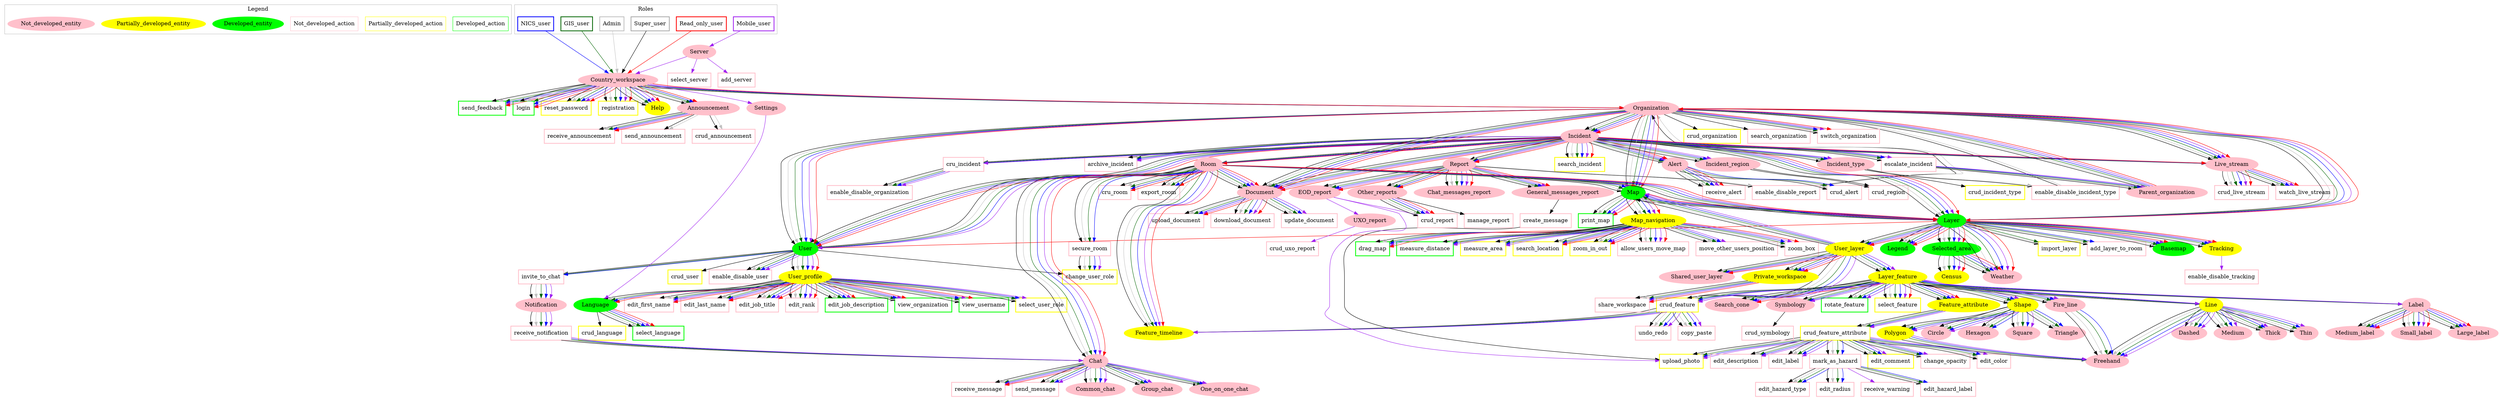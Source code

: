 digraph NICS_information_architecture {
    
subgraph cluster_Legend {
    color=gray;
    Developed_action [shape = rectangle, color=green]
    Partially_developed_action [shape = rectangle, color=yellow]
    Not_developed_action [shape = rectangle, color=pink]
    Developed_entity [style = filled, color=green]
    Partially_developed_entity [style = filled, color=yellow]
    Not_developed_entity [style = filled, color=pink]
    label = "Legend"
}

  subgraph cluster_roles {
    color=gray;
    node [shape=rectangle,color=white, penwidth=2];
    Read_only_user, 
    NICS_user, 
    GIS_user, 
    Admin, 
    Super_user,
    Mobile_user;
    label = "Roles";
  }

  subgraph user_actions_developed {
    style=filled;
    color=lightgrey;
    node [shape=rectangle,style=outlined,penwidth = 2,color=green];
    drag_map, 
    edit_job_description, 
    measure_distance, 
    print_map, 
    rotate_feature,
    select_language, 
    send_feedback, 
    view_organization, 
    view_username,
    login
  }
  
  subgraph user_actions_partially_developed {
    style=filled;
    color=lightgrey;
    node [shape=rectangle,style=outlined,penwidth = 2,color=yellow];
    change_user_role, 
    crud_feature, 
    crud_feature_attribute, 
    crud_incident_type, 
    crud_organization,
    crud_language, 
    crud_user, 
    edit_comment, 
    import_layer,
    measure_area,
    reset_password, 
    search_location, 
    search_incident, 
    select_feature,
    select_user_role, 
    upload_photo,
    zoom_in_out,
    registration
  }
  
  subgraph user_actions_not_developed {
    style=filled;
    color=lightgrey;
    node [shape=rectangle,style=outlined,penwidth = 2,color=pink];
    add_layer_to_room,
    add_server,
    allow_users_move_map,
    archive_incident, 
    change_opacity, 
    copy_paste, 
    create_message,
    crud_alert, 
    crud_announcement, 
    cru_incident, 
    crud_live_stream, 
    crud_region, 
    cru_room, 
    crud_report, 
    crud_symbology, 
    crud_uxo_report,
    download_document, 
    edit_color, 
    edit_comment, 
    edit_description, 
    edit_hazard_label, 
    edit_hazard_type, 
    edit_radius, 
    edit_first_name, 
    edit_label, 
    edit_last_name, 
    edit_job_title, 
    edit_rank, 
    enable_disable_incident_type, 
    enable_disable_organization,
    enable_disable_report, 
    enable_disable_tracking,
    enable_disable_user,
    escalate_incident,
    export_room, 
    invite_to_chat,
    manage_report,
    mark_as_hazard, 
    measure_area, 
    move_other_users_position, 
    receive_alert, 
    receive_announcement, 
    receive_message,
    receive_notification, 
    receive_warning,
    reset_password, 
    search_organization, 
    secure_room,
    send_announcement, 
    send_message, 
    select_server,
    share_workspace, 
    switch_organization,
    undo_redo, 
    update_document,
    upload_document,
    watch_live_stream,
    zoom_box
  }
  
  subgraph developed {
    style=filled;
    color=lightgrey;
    node [shape=oval,style=filled,color=green];
    Basemap,
    Map, 
    Language, 
    Layer,
    Legend, 
    Selected_area, 
    User
  }
  
  subgraph partially_developed {
    style=filled;
    color=lightgrey;
    node [shape=oval,style=filled,color=yellow];
    Census,
    Feature_attribute, 
    Feature_timeline, 
    Help,
    Layer_feature,
    Line, 
    Map_navigation,
    Polygon, 
    Shape,
    Tracking,
    User_layer,
    User_profile
    Private_workspace
  }
 
  subgraph not_developed {
    style=filled;
    color=lightgrey;
    node [shape=oval,style=filled,color=pink];
    Alert, 
    Announcement, 
    Chat, 
    Chat_messages_report,
    Circle, 
    Country_workspace,
    Dashed,
    Document, 
    EOD_report,
    Fire_line, 
    Freehand,
    Common_chat,
    General_messages_report,
    Group_chat, 
    Hexagon, 
    Incident, 
    Incident_region
    Incident_type,
    Label, 
    Large_label,
    Live_stream,
    Medium,
    Medium_label,
    Notification,
    One_on_one_chat, 
    Organization,
    Other_reports,
    Parent_organization, 
    Report,
    Room, 
    Search_cone, 
    Server,
    Settings,
    Shared_user_layer,
    Small_label,
    Square, 
    Symbology, 
    Thick,
    Thin,
    Triangle,
    UXO_report,
    Weather
  }

  subgraph Super_user {
    edge [penwidth = 1, weight = 10];
    Super_user [color = darkgray];
    Super_user -> Country_workspace
    Alert -> crud_alert
    Alert -> receive_alert
    Announcement -> crud_announcement
    Announcement -> send_announcement
    Announcement -> receive_announcement
    Chat -> Common_chat
    Chat -> Group_chat
    Chat -> One_on_one_chat
    Chat -> send_message
    Chat -> receive_message
    Country_workspace -> Announcement
    Country_workspace -> registration
    Country_workspace -> login
    Country_workspace -> send_feedback
    Country_workspace -> Help
    Country_workspace -> reset_password
    Country_workspace -> Organization
    create_message -> upload_photo
    crud_feature -> undo_redo
    crud_feature -> copy_paste
    crud_feature -> Feature_timeline
    crud_feature_attribute -> edit_label
    crud_feature_attribute -> edit_description
    crud_feature_attribute -> upload_photo
    crud_feature_attribute -> edit_comment
    crud_feature_attribute -> edit_color
    crud_feature_attribute -> change_opacity
    crud_feature_attribute -> mark_as_hazard
    cru_incident -> enable_disable_organization
    Document -> upload_document
    Document ->update_document
    Document -> download_document
    Layer_feature -> Shape
    Layer_feature -> Line
    Layer_feature -> Fire_line
    Layer_feature -> Label
    Layer_feature -> Symbology
    Layer_feature -> Search_cone
    escalate_incident -> Parent_organization
    enable_disable_incident_type -> Organization
    enable_disable_report -> Organization
    Feature_attribute -> crud_feature_attribute
    Fire_line -> Freehand
    Incident -> Room
    Incident -> Layer
    Incident -> Live_stream
    Incident -> Alert
    Incident -> Report
    Incident -> Document
    Incident -> search_incident
    Incident -> cru_incident
    Incident -> escalate_incident
    Incident -> archive_incident
    Incident -> Incident_type
    Incident -> Incident_region
    Incident -> User
    Incident_region -> crud_region
    Incident_type -> crud_incident_type
    Incident_type -> enable_disable_incident_type
    invite_to_chat -> Notification
    General_messages_report -> create_message
    Label -> Small_label
    Label -> Medium_label
    Label -> Large_label
    Language -> crud_language
    Language -> select_language
    Layer -> Legend
    Layer -> Tracking
    Layer -> Weather
    Layer -> Selected_area
    Layer -> User_layer
    Layer -> Basemap
    Layer -> import_layer
    Layer -> add_layer_to_room
    Layer_feature -> crud_feature
    Layer_feature -> select_feature
    Layer_feature -> rotate_feature
    Layer_feature -> Feature_attribute
    Line -> Thick
    Line -> Medium
    Line -> Thin
    Line -> Dashed
    Line -> Freehand
    Live_stream -> crud_live_stream
    Live_stream -> watch_live_stream
    Map -> print_map
    Map -> Map_navigation
    Map -> Layer
    Map_navigation -> search_location
    Map_navigation -> zoom_box
    Map_navigation -> zoom_in_out
    Map_navigation -> drag_map
    Map_navigation -> move_other_users_position
    Map_navigation -> allow_users_move_map
    Map_navigation -> measure_area
    Map_navigation -> measure_distance
    mark_as_hazard -> edit_hazard_label
    mark_as_hazard -> edit_hazard_type
    mark_as_hazard -> edit_radius
    Notification -> receive_notification
    Organization -> Incident
    Organization -> Layer
    Organization -> Live_stream
    Organization -> Document
    Organization -> Map
    Organization -> switch_organization
    Organization -> User
    Organization -> crud_organization
    Organization -> search_organization
    Other_reports -> crud_report
    Other_reports -> manage_report
    Parent_organization -> Organization
    Polygon -> Freehand
    receive_notification -> Chat
    Incident_region -> crud_region
    Report -> enable_disable_report
    Report -> General_messages_report
    Report -> Chat_messages_report
    Report -> EOD_report
    Report -> Other_reports
    Room -> cru_room
    Room -> secure_room
    Room -> export_room
    Room -> User
    Room -> Layer
    Room -> Chat
    Room -> Map
    Room -> Document
    Room -> Feature_timeline
    secure_room -> change_user_role
    Selected_area -> Weather
    Selected_area -> Census
    Shape -> Polygon
    Shape -> Circle
    Shape -> Triangle
    Shape -> Square
    Shape -> Hexagon
    Symbology -> crud_symbology
    User -> crud_user
    User -> change_user_role
    User -> enable_disable_user
    User -> User_profile
    User -> invite_to_chat
    User_layer -> Map
    User_layer -> Private_workspace
    User_layer -> crud_feature
    User_layer -> Layer_feature
    User_layer -> Shared_user_layer
    User_profile -> view_username
    User_profile -> edit_first_name
    User_profile -> edit_last_name
    User_profile -> view_organization
    User_profile -> edit_job_title
    User_profile -> edit_rank
    User_profile -> edit_job_description
    User_profile -> select_user_role
    User_profile -> Language
    UXO_report
    Private_workspace -> share_workspace
  }
  
  subgraph Admin {
    edge [color = gray, penwidth = 1, weight = 10];
    Admin [color = gray];
    Admin -> Country_workspace
    Alert -> crud_alert
    Alert -> receive_alert
    Announcement -> crud_announcement
    Announcement -> send_announcement
    Announcement -> receive_announcement
    Chat -> Common_chat
    Chat -> Group_chat
    Chat -> One_on_one_chat
    Chat -> send_message
    Chat -> receive_message
    Country_workspace -> Announcement
    Country_workspace -> registration
    Country_workspace -> login
    Country_workspace -> send_feedback
    Country_workspace -> Help
    Country_workspace -> reset_password
    Country_workspace -> Organization
    crud_feature -> undo_redo
    crud_feature -> copy_paste
    crud_feature -> Feature_timeline
    crud_feature_attribute -> edit_label
    crud_feature_attribute -> edit_description
    crud_feature_attribute -> upload_photo
    crud_feature_attribute -> edit_comment
    crud_feature_attribute -> edit_color
    crud_feature_attribute -> change_opacity
    crud_feature_attribute -> mark_as_hazard
    cru_incident -> enable_disable_organization
    Document -> upload_document
    Document ->update_document
    Document -> download_document
    Layer_feature -> Shape
    Layer_feature -> Line
    Layer_feature -> Fire_line
    Layer_feature -> Label
    Layer_feature -> Symbology
    Layer_feature -> Search_cone
    escalate_incident -> Parent_organization
    enable_disable_incident_type -> Organization
    enable_disable_report -> Organization
    Feature_attribute -> crud_feature_attribute
    Fire_line -> Freehand
    Incident -> Room
    Incident -> Layer
    Incident -> Live_stream
    Incident -> Alert
    Incident -> Report
    Incident -> Document
    Incident -> search_incident
    Incident -> cru_incident
    Incident -> escalate_incident
    Incident -> archive_incident
    Incident -> Incident_type
    Incident -> Incident_region
    Incident -> User
    Incident_type -> enable_disable_incident_type
    invite_to_chat -> Notification
    Label -> Small_label
    Label -> Medium_label
    Label -> Large_label
    Language -> select_language
    Layer -> Legend
    Layer -> Tracking
    Layer -> Weather
    Layer -> Selected_area
    Layer -> User_layer
    Layer -> Basemap
    Layer -> import_layer
    Layer -> add_layer_to_room
    Layer_feature -> crud_feature
    Layer_feature -> select_feature
    Layer_feature -> rotate_feature
    Layer_feature -> Feature_attribute
    Line -> Thick
    Line -> Medium
    Line -> Thin
    Line -> Dashed
    Line -> Freehand
    Live_stream -> crud_live_stream
    Live_stream -> watch_live_stream
    Map -> print_map
    Map -> Map_navigation
    Map -> Layer
    Map_navigation -> search_location
    Map_navigation -> zoom_box
    Map_navigation -> zoom_in_out
    Map_navigation -> drag_map
    Map_navigation -> move_other_users_position
    Map_navigation -> allow_users_move_map
    Map_navigation -> measure_area
    Map_navigation -> measure_distance
    mark_as_hazard -> edit_hazard_label
    mark_as_hazard -> edit_hazard_type
    mark_as_hazard -> edit_radius
    Notification -> receive_notification
    Organization -> Incident
    Organization -> Layer
    Organization -> Live_stream
    Organization -> Document
    Organization -> Map
    Organization -> switch_organization
    Organization -> User
    Other_reports -> crud_report
    Parent_organization -> Organization
    Polygon -> Freehand
    receive_notification -> Chat
    Report -> enable_disable_report
    Report -> General_messages_report
    Report -> Chat_messages_report
    Report -> EOD_report
    Report -> Other_reports
    Room -> cru_room
    Room -> secure_room
    Room -> export_room
    Room -> User
    Room -> Layer
    Room -> Chat
    Room -> Map
    Room -> Document
    Room -> Feature_timeline
    secure_room -> change_user_role
    Selected_area -> Weather
    Selected_area -> Census
    Shape -> Polygon
    Shape -> Circle
    Shape -> Triangle
    Shape -> Square
    Shape -> Hexagon
    User -> enable_disable_user
    User -> User_profile
    User -> invite_to_chat
    User_layer -> Map
    User_layer -> Private_workspace
    User_layer -> crud_feature
    User_layer -> Layer_feature
    User_layer -> Shared_user_layer
    User_profile -> view_username
    User_profile -> edit_first_name
    User_profile -> edit_last_name
    User_profile -> view_organization
    User_profile -> edit_job_title
    User_profile -> edit_rank
    User_profile -> edit_job_description
    User_profile -> select_user_role
    User_profile -> Language
    Private_workspace -> share_workspace
  }

  subgraph GIS_user {
    edge [color = darkgreen, penwidth = 1, weight = 10];
    GIS_user [color = darkgreen];
    GIS_user -> Country_workspace
    Alert -> crud_alert
    Alert -> receive_alert
    Announcement -> receive_announcement
    Chat -> Common_chat
    Chat -> Group_chat
    Chat -> One_on_one_chat
    Chat -> send_message
    Chat -> receive_message
    Country_workspace -> Announcement
    Country_workspace -> registration
    Country_workspace -> login
    Country_workspace -> send_feedback
    Country_workspace -> Help
    Country_workspace -> reset_password
    Country_workspace -> Organization
    crud_feature -> undo_redo
    crud_feature -> copy_paste
    crud_feature -> Feature_timeline
    crud_feature_attribute -> edit_label
    crud_feature_attribute -> edit_description
    crud_feature_attribute -> upload_photo
    crud_feature_attribute -> edit_comment
    crud_feature_attribute -> edit_color
    crud_feature_attribute -> change_opacity
    crud_feature_attribute -> mark_as_hazard
    cru_incident -> enable_disable_organization
    Document -> upload_document
    Document ->update_document
    Document -> download_document
    Layer_feature -> Shape
    Layer_feature -> Line
    Layer_feature -> Fire_line
    Layer_feature -> Label
    Layer_feature -> Symbology
    Layer_feature -> Search_cone
    escalate_incident -> Parent_organization
    Feature_attribute -> crud_feature_attribute
    Fire_line -> Freehand
    Incident -> Room
    Incident -> Layer
    Incident -> Live_stream
    Incident -> Alert
    Incident -> Report
    Incident -> Document
    Incident -> search_incident
    Incident -> cru_incident
    Incident -> escalate_incident
    Incident -> archive_incident
    Incident -> Incident_type
    Incident -> Incident_region
    Incident -> User
    invite_to_chat -> Notification
    Label -> Small_label
    Label -> Medium_label
    Label -> Large_label
    Language -> select_language
    Layer -> Legend
    Layer -> Tracking
    Layer -> Weather
    Layer -> Selected_area
    Layer -> User_layer
    Layer -> Basemap
    Layer -> import_layer
    Layer -> add_layer_to_room
    Layer_feature -> crud_feature
    Layer_feature -> select_feature
    Layer_feature -> rotate_feature
    Layer_feature -> Feature_attribute
    Line -> Thick
    Line -> Medium
    Line -> Thin
    Line -> Dashed
    Line -> Freehand
    Live_stream -> crud_live_stream
    Live_stream -> watch_live_stream
    Map -> print_map
    Map -> Map_navigation
    Map -> Layer
    Map_navigation -> search_location
    Map_navigation -> zoom_box
    Map_navigation -> zoom_in_out
    Map_navigation -> drag_map
    Map_navigation -> move_other_users_position
    Map_navigation -> allow_users_move_map
    Map_navigation -> measure_area
    Map_navigation -> measure_distance
    mark_as_hazard -> edit_hazard_label
    mark_as_hazard -> edit_hazard_type
    mark_as_hazard -> edit_radius
    Notification -> receive_notification
    Organization -> Incident
    Organization -> Layer
    Organization -> Live_stream
    Organization -> Document
    Organization -> Map
    Organization -> switch_organization
    Organization -> User
    Other_reports -> crud_report
    Parent_organization -> Organization
    Polygon -> Freehand
    receive_notification -> Chat
    Report -> General_messages_report
    Report -> EOD_report
    Report -> Other_reports
    Report -> Chat_messages_report
    Room -> cru_room
    Room -> secure_room
    Room -> export_room
    Room -> User
    Room -> Layer
    Room -> Chat
    Room -> Map
    Room -> Document
    Room -> Feature_timeline
    secure_room -> change_user_role
    Selected_area -> Weather
    Selected_area -> Census
    Shape -> Polygon
    Shape -> Circle
    Shape -> Triangle
    Shape -> Square
    Shape -> Hexagon
    User -> enable_disable_user
    User -> User_profile
    User -> invite_to_chat
    User_layer -> Map
    User_layer -> Private_workspace
    User_layer -> crud_feature
    User_layer -> Layer_feature
    User_layer -> Shared_user_layer
    User_profile -> view_username
    User_profile -> edit_first_name
    User_profile -> edit_last_name
    User_profile -> view_organization
    User_profile -> edit_job_title
    User_profile -> edit_rank
    User_profile -> edit_job_description
    User_profile -> select_user_role
    User_profile -> Language
    Private_workspace -> share_workspace
  }
  
    subgraph NICS_user {
    edge [color = blue, penwidth = 1, weight = 10];
    NICS_user [color = blue];
    NICS_user -> Country_workspace
    Alert -> crud_alert
    Alert -> receive_alert
    Announcement -> receive_announcement
    Chat -> Common_chat
    Chat -> Group_chat
    Chat -> One_on_one_chat
    Chat -> send_message
    Chat -> receive_message
    Country_workspace -> Announcement
    Country_workspace -> registration
    Country_workspace -> login
    Country_workspace -> send_feedback
    Country_workspace -> Help
    Country_workspace -> reset_password
    Country_workspace -> Organization
    crud_feature -> undo_redo
    crud_feature -> copy_paste
    crud_feature -> Feature_timeline
    crud_feature_attribute -> edit_label
    crud_feature_attribute -> edit_description
    crud_feature_attribute -> upload_photo
    crud_feature_attribute -> edit_comment
    crud_feature_attribute -> edit_color
    crud_feature_attribute -> change_opacity
    crud_feature_attribute -> mark_as_hazard
    cru_incident -> enable_disable_organization
    Document -> upload_document
    Document ->update_document
    Document -> download_document
    Layer_feature -> Shape
    Layer_feature -> Line
    Layer_feature -> Fire_line
    Layer_feature -> Label
    Layer_feature -> Symbology
    Layer_feature -> Search_cone
    escalate_incident -> Parent_organization
    Feature_attribute -> crud_feature_attribute
    Fire_line -> Freehand
    Incident -> Room
    Incident -> Layer
    Incident -> Live_stream
    Incident -> Alert
    Incident -> Report
    Incident -> Document
    Incident -> search_incident
    Incident -> cru_incident
    Incident -> escalate_incident
    Incident -> archive_incident
    Incident -> Incident_type
    Incident -> Incident_region
    Incident -> User
    invite_to_chat -> Notification
    Label -> Small_label
    Label -> Medium_label
    Label -> Large_label
    Language -> select_language
    Layer -> Legend
    Layer -> Tracking
    Layer -> Weather
    Layer -> Selected_area
    Layer -> User_layer
    Layer -> Basemap
    Layer -> add_layer_to_room
    Layer_feature -> crud_feature
    Layer_feature -> select_feature
    Layer_feature -> rotate_feature
    Layer_feature -> Feature_attribute
    Line -> Thick
    Line -> Medium
    Line -> Thin
    Line -> Dashed
    Line -> Freehand
    Live_stream -> crud_live_stream
    Live_stream -> watch_live_stream
    Map -> print_map
    Map -> Map_navigation
    Map -> Layer
    Map_navigation -> search_location
    Map_navigation -> zoom_box
    Map_navigation -> zoom_in_out
    Map_navigation -> drag_map
    Map_navigation -> move_other_users_position
    Map_navigation -> allow_users_move_map
    Map_navigation -> measure_area
    Map_navigation -> measure_distance
    mark_as_hazard -> edit_hazard_label
    mark_as_hazard -> edit_hazard_type
    mark_as_hazard -> edit_radius
    Notification -> receive_notification
    Organization -> Incident
    Organization -> Layer
    Organization -> Live_stream
    Organization -> Document
    Organization -> Map
    Organization -> switch_organization
    Organization -> User
    Other_reports -> crud_report
    Parent_organization -> Organization
    Polygon -> Freehand
    receive_notification -> Chat
    Report -> General_messages_report
    Report -> Chat_messages_report
    Report -> EOD_report
    Report -> Other_reports
    Room -> cru_room
    Room -> secure_room
    Room -> export_room
    Room -> User
    Room -> Layer
    Room -> Chat
    Room -> Map
    Room -> Document
    Room -> Feature_timeline
    secure_room -> change_user_role
    Selected_area -> Weather
    Selected_area -> Census
    Shape -> Polygon
    Shape -> Circle
    Shape -> Triangle
    Shape -> Square
    Shape -> Hexagon
    User -> enable_disable_user
    User -> User_profile
    User -> invite_to_chat
    User_layer -> Layer_feature
    User_layer -> Map
    User_layer -> Private_workspace
    User_layer -> crud_feature
    User_layer -> Shared_user_layer
    User_profile -> view_username
    User_profile -> edit_first_name
    User_profile -> edit_last_name
    User_profile -> view_organization
    User_profile -> edit_job_title
    User_profile -> edit_rank
    User_profile -> edit_job_description
    User_profile -> select_user_role
    User_profile -> Language
    Private_workspace -> share_workspace
  }
  
    subgraph Mobile_user {
    edge [color = purple, penwidth = 1, weight = 10];
    Mobile_user [color = purple];
    Mobile_user -> Server
    Alert -> receive_alert
    Announcement -> receive_announcement
    Chat -> Common_chat
    Chat -> Group_chat
    Chat -> One_on_one_chat
    Chat -> send_message
    Chat -> receive_message
    Country_workspace -> Organization
    Country_workspace -> registration
    Country_workspace -> login
    Country_workspace -> send_feedback
    Country_workspace -> Help
    Country_workspace -> reset_password
    Country_workspace -> Settings
    crud_feature -> undo_redo
    crud_feature -> copy_paste
    crud_feature -> Feature_timeline
    crud_feature_attribute -> edit_label
    crud_feature_attribute -> edit_description
    crud_feature_attribute -> upload_photo
    crud_feature_attribute -> edit_comment
    crud_feature_attribute -> edit_color
    crud_feature_attribute -> change_opacity
    cru_incident -> enable_disable_organization
    Document -> upload_document
    Document ->update_document
    Document -> download_document
    Layer_feature -> Shape
    Layer_feature -> Line
    Layer_feature -> Fire_line
    Layer_feature -> Label
    Layer_feature -> Symbology
    Layer_feature -> Search_cone
    EOD_report -> crud_report
    EOD_report -> upload_photo
    EOD_report -> UXO_report
    escalate_incident -> Parent_organization
    Feature_attribute -> crud_feature_attribute
    Incident -> Room
    Incident -> Layer
    Incident -> Live_stream
    Incident -> Alert
    Incident -> Report
    Incident -> Document
    Incident -> search_incident
    Incident -> cru_incident
    Incident -> escalate_incident
    Incident -> archive_incident
    Incident -> Incident_type
    Incident -> Incident_region
    Incident -> User
    invite_to_chat -> Notification
    Label -> Small_label
    Label -> Medium_label
    Label -> Large_label
    Language -> select_language
    Layer -> Legend
    Layer -> Tracking
    Layer -> Weather
    Layer -> Selected_area
    Layer -> User_layer
    Layer -> Basemap
    Layer_feature -> crud_feature
    Layer_feature -> select_feature
    Layer_feature -> rotate_feature
    Layer_feature -> Feature_attribute
    Line -> Thick
    Line -> Medium
    Line -> Thin
    Line -> Dashed
    Line -> Freehand
    Live_stream -> crud_live_stream
    Live_stream -> watch_live_stream
    Map -> print_map
    Map -> Map_navigation
    Map -> Layer
    Map_navigation -> search_location
    Map_navigation -> zoom_box
    Map_navigation -> zoom_in_out
    Map_navigation -> drag_map
    Map_navigation -> move_other_users_position
    Map_navigation -> allow_users_move_map
    Map_navigation -> measure_area
    Map_navigation -> measure_distance
    mark_as_hazard -> receive_warning
    Notification -> receive_notification
    Organization -> Incident
    Organization -> Layer
    Organization -> Live_stream
    Organization -> Document
    Organization -> Map
    Organization -> switch_organization
    Organization -> User
    Other_reports -> crud_report
    Parent_organization -> Organization
    Polygon -> Freehand
    receive_notification -> Chat
    Report -> General_messages_report
    Report -> Chat_messages_report
    Report -> EOD_report
    Room -> User
    Room -> Layer
    Room -> Chat
    Room -> Map
    Room -> Document
    Room -> Feature_timeline
    secure_room -> change_user_role
    Selected_area -> Weather
    Selected_area -> Census
    Server -> select_server
    Server -> Country_workspace
    Server -> add_server
    Settings -> Language
    Shape -> Polygon
    Shape -> Circle
    Shape -> Square
    Tracking -> enable_disable_tracking
    User -> enable_disable_user
    User -> User_profile
    User_layer -> Map
    User_layer -> Private_workspace
    User_layer -> crud_feature
    User_layer -> Layer_feature
    User_layer -> Shared_user_layer
    User_profile -> view_username
    User_profile -> edit_first_name
    User_profile -> edit_last_name
    User_profile -> view_organization
    User_profile -> edit_job_title
    User_profile -> edit_rank
    User_profile -> edit_job_description
    User_profile -> select_user_role
    UXO_report -> crud_uxo_report
    Private_workspace -> share_workspace
  }
          
    subgraph read_only_user {
    edge [color = red, penwidth = 1, weight = 10];
    Read_only_user [color = red];
    Read_only_user -> Country_workspace
    Alert -> receive_alert
    Announcement -> receive_announcement
    Document -> upload_document
    Document -> download_document
    Chat -> receive_message
    Country_workspace -> Announcement
    Country_workspace -> registration
    Country_workspace -> login
    Country_workspace -> send_feedback
    Country_workspace -> Help
    Country_workspace -> reset_password
    Country_workspace -> Organization
    Incident -> Room
    Incident -> Layer
    Incident -> Live_stream
    Incident -> Alert
    Incident -> Report
    Incident -> Document
    Incident -> search_incident
    Incident -> User
    Label -> Small_label
    Label -> Medium_label
    Label -> Large_label
    Language -> select_language
    Layer -> Basemap
    Layer -> Legend
    Layer -> Selected_area
    Layer -> Tracking
    Layer -> User
    Layer -> User_layer
    Layer -> Weather
    Layer_feature -> select_feature
    Layer_feature -> Search_cone
    Layer_feature -> Feature_attribute
    Live_stream -> crud_live_stream
    Live_stream -> watch_live_stream
    Map -> print_map
    Map -> Map_navigation
    Map -> Layer
    Map_navigation -> search_location
    Map_navigation -> zoom_box
    Map_navigation -> zoom_in_out
    Map_navigation -> drag_map
    Map_navigation -> allow_users_move_map
    Organization -> Map
    Organization -> Incident
    Organization -> Layer
    Organization -> Live_stream
    Organization -> Document
    Organization -> User
    Organization -> switch_organization
    Other_reports -> crud_report
    Private_workspace -> share_workspace
    Parent_organization -> Organization
    Report -> General_messages_report
    Report -> Chat_messages_report
    Report -> EOD_report
    Report -> Other_reports
    Room -> cru_room
    Room -> export_room
    Room -> Layer
    Room -> Chat
    Room -> Map
    Room -> Document
    Room -> Feature_timeline
    Selected_area -> Weather
    Selected_area -> Census
    User -> User_profile
    User_layer -> Private_workspace
    User_layer -> Shared_user_layer
    User_profile -> view_username
    User_profile -> edit_first_name
    User_profile -> edit_last_name
    User_profile -> view_organization
    User_profile -> edit_job_title
    User_profile -> edit_rank
    User_profile -> edit_job_description
    User_profile -> Language
  }
}

